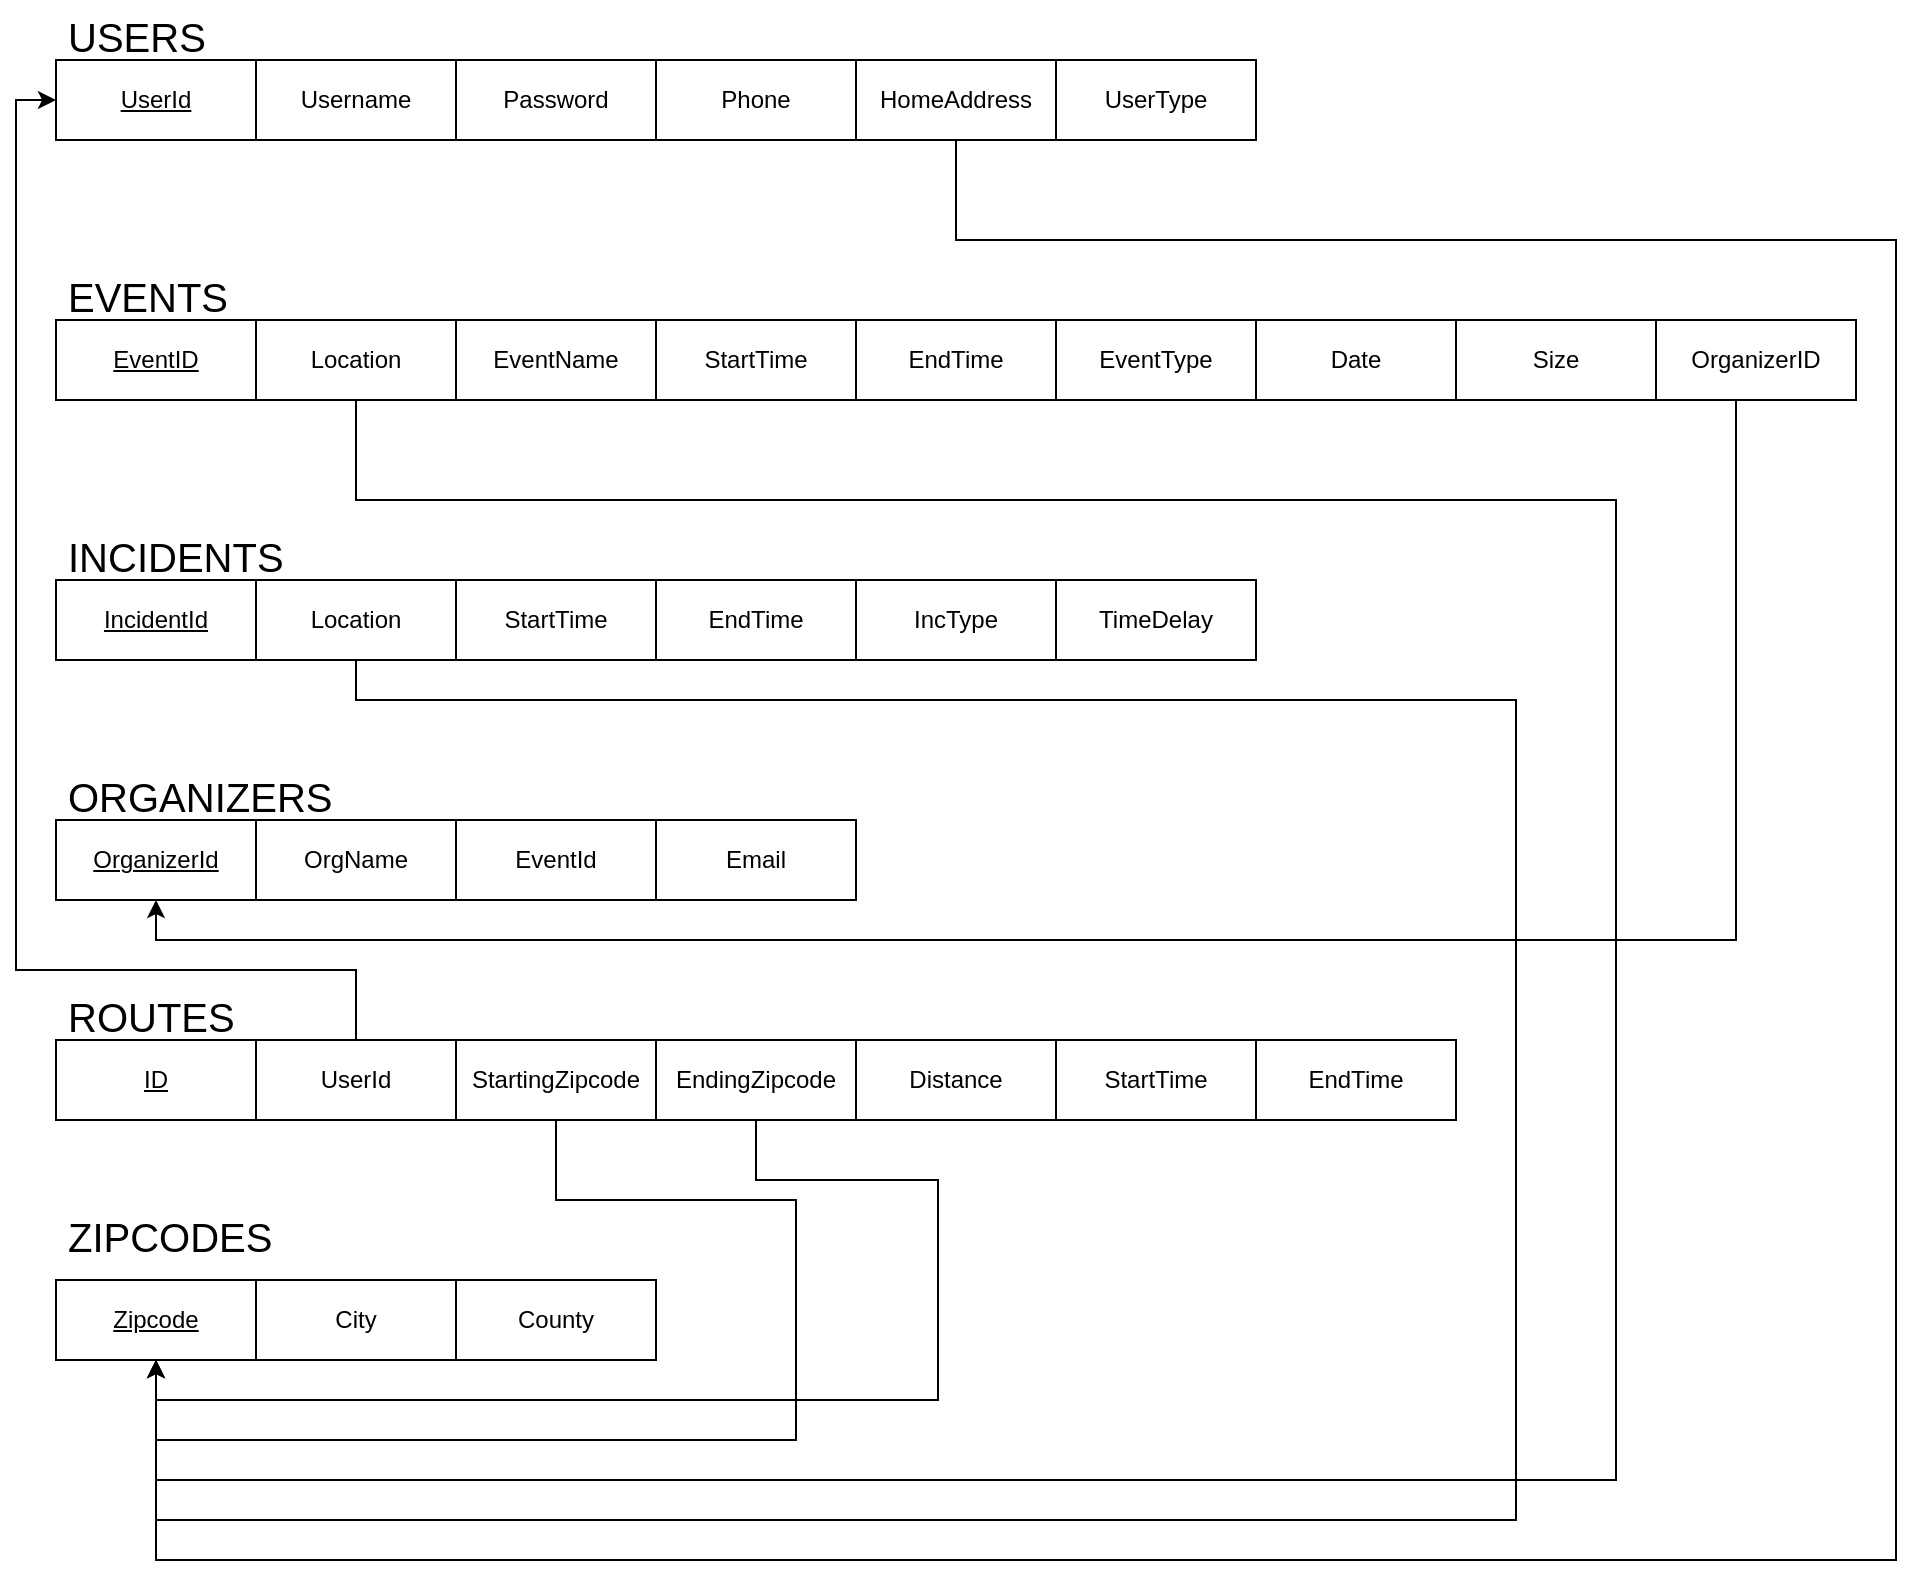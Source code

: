 <mxfile version="22.1.0" type="github">
  <diagram name="Page-1" id="Xf0QJX8aAJHHUgm_mSM7">
    <mxGraphModel dx="1114" dy="575" grid="1" gridSize="10" guides="1" tooltips="1" connect="1" arrows="1" fold="1" page="1" pageScale="1" pageWidth="450" pageHeight="900" math="0" shadow="0">
      <root>
        <mxCell id="0" />
        <mxCell id="1" parent="0" />
        <mxCell id="9YnkPMnMuftcWYB37WrE-14" value="Username" style="whiteSpace=wrap;html=1;align=center;" parent="1" vertex="1">
          <mxGeometry x="140" y="70" width="100" height="40" as="geometry" />
        </mxCell>
        <mxCell id="9YnkPMnMuftcWYB37WrE-21" value="&lt;u&gt;UserId&lt;/u&gt;" style="whiteSpace=wrap;html=1;align=center;" parent="1" vertex="1">
          <mxGeometry x="40" y="70" width="100" height="40" as="geometry" />
        </mxCell>
        <mxCell id="9YnkPMnMuftcWYB37WrE-22" value="Password" style="whiteSpace=wrap;html=1;align=center;" parent="1" vertex="1">
          <mxGeometry x="240" y="70" width="100" height="40" as="geometry" />
        </mxCell>
        <mxCell id="9YnkPMnMuftcWYB37WrE-23" value="USERS" style="text;strokeColor=none;fillColor=none;spacingLeft=4;spacingRight=4;overflow=hidden;rotatable=0;points=[[0,0.5],[1,0.5]];portConstraint=eastwest;fontSize=20;whiteSpace=wrap;html=1;" parent="1" vertex="1">
          <mxGeometry x="40" y="40" width="80" height="30" as="geometry" />
        </mxCell>
        <mxCell id="RUmOgt_5cPqZvQCPgJx--6" value="Phone" style="whiteSpace=wrap;html=1;align=center;" parent="1" vertex="1">
          <mxGeometry x="340" y="70" width="100" height="40" as="geometry" />
        </mxCell>
        <mxCell id="MJLge1pLFD0uy45ITyKG-42" style="edgeStyle=orthogonalEdgeStyle;rounded=0;orthogonalLoop=1;jettySize=auto;html=1;" parent="1" source="RUmOgt_5cPqZvQCPgJx--7" target="MJLge1pLFD0uy45ITyKG-37" edge="1">
          <mxGeometry relative="1" as="geometry">
            <Array as="points">
              <mxPoint x="490" y="160" />
              <mxPoint x="960" y="160" />
              <mxPoint x="960" y="820" />
              <mxPoint x="90" y="820" />
            </Array>
          </mxGeometry>
        </mxCell>
        <mxCell id="RUmOgt_5cPqZvQCPgJx--7" value="HomeAddress" style="whiteSpace=wrap;html=1;align=center;" parent="1" vertex="1">
          <mxGeometry x="440" y="70" width="100" height="40" as="geometry" />
        </mxCell>
        <mxCell id="MJLge1pLFD0uy45ITyKG-2" value="UserType" style="whiteSpace=wrap;html=1;align=center;" parent="1" vertex="1">
          <mxGeometry x="540" y="70" width="100" height="40" as="geometry" />
        </mxCell>
        <mxCell id="MJLge1pLFD0uy45ITyKG-41" style="edgeStyle=orthogonalEdgeStyle;rounded=0;orthogonalLoop=1;jettySize=auto;html=1;entryX=0.5;entryY=1;entryDx=0;entryDy=0;" parent="1" source="MJLge1pLFD0uy45ITyKG-3" target="MJLge1pLFD0uy45ITyKG-37" edge="1">
          <mxGeometry relative="1" as="geometry">
            <Array as="points">
              <mxPoint x="190" y="290" />
              <mxPoint x="820" y="290" />
              <mxPoint x="820" y="780" />
              <mxPoint x="90" y="780" />
            </Array>
          </mxGeometry>
        </mxCell>
        <mxCell id="MJLge1pLFD0uy45ITyKG-3" value="Location" style="whiteSpace=wrap;html=1;align=center;" parent="1" vertex="1">
          <mxGeometry x="140" y="200" width="100" height="40" as="geometry" />
        </mxCell>
        <mxCell id="MJLge1pLFD0uy45ITyKG-4" value="&lt;u&gt;EventID&lt;/u&gt;" style="whiteSpace=wrap;html=1;align=center;" parent="1" vertex="1">
          <mxGeometry x="40" y="200" width="100" height="40" as="geometry" />
        </mxCell>
        <mxCell id="MJLge1pLFD0uy45ITyKG-5" value="StartTime" style="whiteSpace=wrap;html=1;align=center;" parent="1" vertex="1">
          <mxGeometry x="340" y="200" width="100" height="40" as="geometry" />
        </mxCell>
        <mxCell id="MJLge1pLFD0uy45ITyKG-6" value="EVENTS" style="text;strokeColor=none;fillColor=none;spacingLeft=4;spacingRight=4;overflow=hidden;rotatable=0;points=[[0,0.5],[1,0.5]];portConstraint=eastwest;fontSize=20;whiteSpace=wrap;html=1;" parent="1" vertex="1">
          <mxGeometry x="40" y="170" width="100" height="30" as="geometry" />
        </mxCell>
        <mxCell id="MJLge1pLFD0uy45ITyKG-7" value="EndTime" style="whiteSpace=wrap;html=1;align=center;" parent="1" vertex="1">
          <mxGeometry x="440" y="200" width="100" height="40" as="geometry" />
        </mxCell>
        <mxCell id="MJLge1pLFD0uy45ITyKG-8" value="Date" style="whiteSpace=wrap;html=1;align=center;" parent="1" vertex="1">
          <mxGeometry x="640" y="200" width="100" height="40" as="geometry" />
        </mxCell>
        <mxCell id="MJLge1pLFD0uy45ITyKG-9" value="Size" style="whiteSpace=wrap;html=1;align=center;" parent="1" vertex="1">
          <mxGeometry x="740" y="200" width="100" height="40" as="geometry" />
        </mxCell>
        <mxCell id="MJLge1pLFD0uy45ITyKG-10" value="EventType" style="whiteSpace=wrap;html=1;align=center;" parent="1" vertex="1">
          <mxGeometry x="540" y="200" width="100" height="40" as="geometry" />
        </mxCell>
        <mxCell id="MJLge1pLFD0uy45ITyKG-43" style="edgeStyle=orthogonalEdgeStyle;rounded=0;orthogonalLoop=1;jettySize=auto;html=1;exitX=0.5;exitY=1;exitDx=0;exitDy=0;entryX=0.5;entryY=0;entryDx=0;entryDy=0;" parent="1" source="MJLge1pLFD0uy45ITyKG-11" target="MJLge1pLFD0uy45ITyKG-37" edge="1">
          <mxGeometry relative="1" as="geometry">
            <Array as="points">
              <mxPoint x="190" y="390" />
              <mxPoint x="770" y="390" />
              <mxPoint x="770" y="800" />
              <mxPoint x="90" y="800" />
            </Array>
          </mxGeometry>
        </mxCell>
        <mxCell id="MJLge1pLFD0uy45ITyKG-11" value="Location" style="whiteSpace=wrap;html=1;align=center;" parent="1" vertex="1">
          <mxGeometry x="140" y="330" width="100" height="40" as="geometry" />
        </mxCell>
        <mxCell id="MJLge1pLFD0uy45ITyKG-12" value="&lt;u&gt;IncidentId&lt;/u&gt;" style="whiteSpace=wrap;html=1;align=center;" parent="1" vertex="1">
          <mxGeometry x="40" y="330" width="100" height="40" as="geometry" />
        </mxCell>
        <mxCell id="MJLge1pLFD0uy45ITyKG-13" value="StartTime" style="whiteSpace=wrap;html=1;align=center;" parent="1" vertex="1">
          <mxGeometry x="240" y="330" width="100" height="40" as="geometry" />
        </mxCell>
        <mxCell id="MJLge1pLFD0uy45ITyKG-14" value="INCIDENTS" style="text;strokeColor=none;fillColor=none;spacingLeft=4;spacingRight=4;overflow=hidden;rotatable=0;points=[[0,0.5],[1,0.5]];portConstraint=eastwest;fontSize=20;whiteSpace=wrap;html=1;" parent="1" vertex="1">
          <mxGeometry x="40" y="300" width="170" height="30" as="geometry" />
        </mxCell>
        <mxCell id="MJLge1pLFD0uy45ITyKG-15" value="EndTime" style="whiteSpace=wrap;html=1;align=center;" parent="1" vertex="1">
          <mxGeometry x="340" y="330" width="100" height="40" as="geometry" />
        </mxCell>
        <mxCell id="MJLge1pLFD0uy45ITyKG-16" value="IncType" style="whiteSpace=wrap;html=1;align=center;" parent="1" vertex="1">
          <mxGeometry x="440" y="330" width="100" height="40" as="geometry" />
        </mxCell>
        <mxCell id="MJLge1pLFD0uy45ITyKG-17" value="OrgName" style="whiteSpace=wrap;html=1;align=center;" parent="1" vertex="1">
          <mxGeometry x="140" y="450" width="100" height="40" as="geometry" />
        </mxCell>
        <mxCell id="MJLge1pLFD0uy45ITyKG-18" value="&lt;u&gt;OrganizerId&lt;/u&gt;" style="whiteSpace=wrap;html=1;align=center;" parent="1" vertex="1">
          <mxGeometry x="40" y="450" width="100" height="40" as="geometry" />
        </mxCell>
        <mxCell id="MJLge1pLFD0uy45ITyKG-19" value="EventId" style="whiteSpace=wrap;html=1;align=center;" parent="1" vertex="1">
          <mxGeometry x="240" y="450" width="100" height="40" as="geometry" />
        </mxCell>
        <mxCell id="MJLge1pLFD0uy45ITyKG-20" value="ORGANIZERS" style="text;strokeColor=none;fillColor=none;spacingLeft=4;spacingRight=4;overflow=hidden;rotatable=0;points=[[0,0.5],[1,0.5]];portConstraint=eastwest;fontSize=20;whiteSpace=wrap;html=1;" parent="1" vertex="1">
          <mxGeometry x="40" y="420" width="150" height="30" as="geometry" />
        </mxCell>
        <mxCell id="MJLge1pLFD0uy45ITyKG-21" value="Email" style="whiteSpace=wrap;html=1;align=center;" parent="1" vertex="1">
          <mxGeometry x="340" y="450" width="100" height="40" as="geometry" />
        </mxCell>
        <mxCell id="MJLge1pLFD0uy45ITyKG-22" value="OrganizerID" style="whiteSpace=wrap;html=1;align=center;" parent="1" vertex="1">
          <mxGeometry x="840" y="200" width="100" height="40" as="geometry" />
        </mxCell>
        <mxCell id="MJLge1pLFD0uy45ITyKG-44" style="edgeStyle=orthogonalEdgeStyle;rounded=0;orthogonalLoop=1;jettySize=auto;html=1;exitX=0.5;exitY=1;exitDx=0;exitDy=0;entryX=0.5;entryY=0;entryDx=0;entryDy=0;" parent="1" source="MJLge1pLFD0uy45ITyKG-23" target="MJLge1pLFD0uy45ITyKG-37" edge="1">
          <mxGeometry relative="1" as="geometry">
            <Array as="points">
              <mxPoint x="290" y="640" />
              <mxPoint x="410" y="640" />
              <mxPoint x="410" y="760" />
              <mxPoint x="90" y="760" />
            </Array>
          </mxGeometry>
        </mxCell>
        <mxCell id="MJLge1pLFD0uy45ITyKG-23" value="StartingZipcode" style="whiteSpace=wrap;html=1;align=center;" parent="1" vertex="1">
          <mxGeometry x="240" y="560" width="100" height="40" as="geometry" />
        </mxCell>
        <mxCell id="MJLge1pLFD0uy45ITyKG-24" value="UserId" style="whiteSpace=wrap;html=1;align=center;" parent="1" vertex="1">
          <mxGeometry x="140" y="560" width="100" height="40" as="geometry" />
        </mxCell>
        <mxCell id="MJLge1pLFD0uy45ITyKG-45" style="edgeStyle=orthogonalEdgeStyle;rounded=0;orthogonalLoop=1;jettySize=auto;html=1;entryX=0.5;entryY=1;entryDx=0;entryDy=0;" parent="1" source="MJLge1pLFD0uy45ITyKG-25" target="MJLge1pLFD0uy45ITyKG-37" edge="1">
          <mxGeometry relative="1" as="geometry">
            <mxPoint x="90" y="740" as="targetPoint" />
            <Array as="points">
              <mxPoint x="390" y="630" />
              <mxPoint x="481" y="630" />
              <mxPoint x="481" y="740" />
              <mxPoint x="90" y="740" />
            </Array>
          </mxGeometry>
        </mxCell>
        <mxCell id="MJLge1pLFD0uy45ITyKG-25" value="EndingZipcode" style="whiteSpace=wrap;html=1;align=center;" parent="1" vertex="1">
          <mxGeometry x="340" y="560" width="100" height="40" as="geometry" />
        </mxCell>
        <mxCell id="MJLge1pLFD0uy45ITyKG-38" style="edgeStyle=orthogonalEdgeStyle;rounded=0;orthogonalLoop=1;jettySize=auto;html=1;" parent="1" source="MJLge1pLFD0uy45ITyKG-24" edge="1">
          <mxGeometry relative="1" as="geometry">
            <mxPoint x="190" y="525" as="sourcePoint" />
            <mxPoint x="40" y="90" as="targetPoint" />
            <Array as="points">
              <mxPoint x="190" y="525" />
              <mxPoint x="20" y="525" />
              <mxPoint x="20" y="90" />
              <mxPoint x="40" y="90" />
            </Array>
          </mxGeometry>
        </mxCell>
        <mxCell id="MJLge1pLFD0uy45ITyKG-26" value="ROUTES" style="text;strokeColor=none;fillColor=none;spacingLeft=4;spacingRight=4;overflow=hidden;rotatable=0;points=[[0,0.5],[1,0.5]];portConstraint=eastwest;fontSize=20;whiteSpace=wrap;html=1;" parent="1" vertex="1">
          <mxGeometry x="40" y="530" width="150" height="30" as="geometry" />
        </mxCell>
        <mxCell id="MJLge1pLFD0uy45ITyKG-27" value="Distance" style="whiteSpace=wrap;html=1;align=center;" parent="1" vertex="1">
          <mxGeometry x="440" y="560" width="100" height="40" as="geometry" />
        </mxCell>
        <mxCell id="MJLge1pLFD0uy45ITyKG-28" value="TimeDelay" style="whiteSpace=wrap;html=1;align=center;" parent="1" vertex="1">
          <mxGeometry x="540" y="330" width="100" height="40" as="geometry" />
        </mxCell>
        <mxCell id="MJLge1pLFD0uy45ITyKG-29" value="City" style="whiteSpace=wrap;html=1;align=center;" parent="1" vertex="1">
          <mxGeometry x="140" y="680" width="100" height="40" as="geometry" />
        </mxCell>
        <mxCell id="MJLge1pLFD0uy45ITyKG-31" value="County" style="whiteSpace=wrap;html=1;align=center;" parent="1" vertex="1">
          <mxGeometry x="240" y="680" width="100" height="40" as="geometry" />
        </mxCell>
        <mxCell id="MJLge1pLFD0uy45ITyKG-32" value="ZIPCODES" style="text;strokeColor=none;fillColor=none;spacingLeft=4;spacingRight=4;overflow=hidden;rotatable=0;points=[[0,0.5],[1,0.5]];portConstraint=eastwest;fontSize=20;whiteSpace=wrap;html=1;" parent="1" vertex="1">
          <mxGeometry x="40" y="640" width="150" height="30" as="geometry" />
        </mxCell>
        <mxCell id="MJLge1pLFD0uy45ITyKG-36" value="&lt;u&gt;ID&lt;/u&gt;" style="whiteSpace=wrap;html=1;align=center;" parent="1" vertex="1">
          <mxGeometry x="40" y="560" width="100" height="40" as="geometry" />
        </mxCell>
        <mxCell id="MJLge1pLFD0uy45ITyKG-37" value="&lt;u&gt;Zipcode&lt;/u&gt;" style="whiteSpace=wrap;html=1;align=center;" parent="1" vertex="1">
          <mxGeometry x="40" y="680" width="100" height="40" as="geometry" />
        </mxCell>
        <mxCell id="MJLge1pLFD0uy45ITyKG-39" style="edgeStyle=orthogonalEdgeStyle;rounded=0;orthogonalLoop=1;jettySize=auto;html=1;entryX=0.5;entryY=1;entryDx=0;entryDy=0;exitX=0.5;exitY=1;exitDx=0;exitDy=0;" parent="1" source="MJLge1pLFD0uy45ITyKG-22" target="MJLge1pLFD0uy45ITyKG-18" edge="1">
          <mxGeometry relative="1" as="geometry">
            <mxPoint x="790" y="250" as="sourcePoint" />
            <mxPoint x="84" y="503" as="targetPoint" />
            <Array as="points">
              <mxPoint x="880" y="240" />
              <mxPoint x="880" y="510" />
              <mxPoint x="90" y="510" />
            </Array>
          </mxGeometry>
        </mxCell>
        <mxCell id="_ZCJ5re8EEPpJNoZFqDm-1" value="StartTime" style="whiteSpace=wrap;html=1;align=center;" parent="1" vertex="1">
          <mxGeometry x="540" y="560" width="100" height="40" as="geometry" />
        </mxCell>
        <mxCell id="_ZCJ5re8EEPpJNoZFqDm-2" value="EndTime" style="whiteSpace=wrap;html=1;align=center;" parent="1" vertex="1">
          <mxGeometry x="640" y="560" width="100" height="40" as="geometry" />
        </mxCell>
        <mxCell id="eyBxckeFbB-jRQiT932D-1" value="EventName" style="whiteSpace=wrap;html=1;align=center;" parent="1" vertex="1">
          <mxGeometry x="240" y="200" width="100" height="40" as="geometry" />
        </mxCell>
      </root>
    </mxGraphModel>
  </diagram>
</mxfile>

